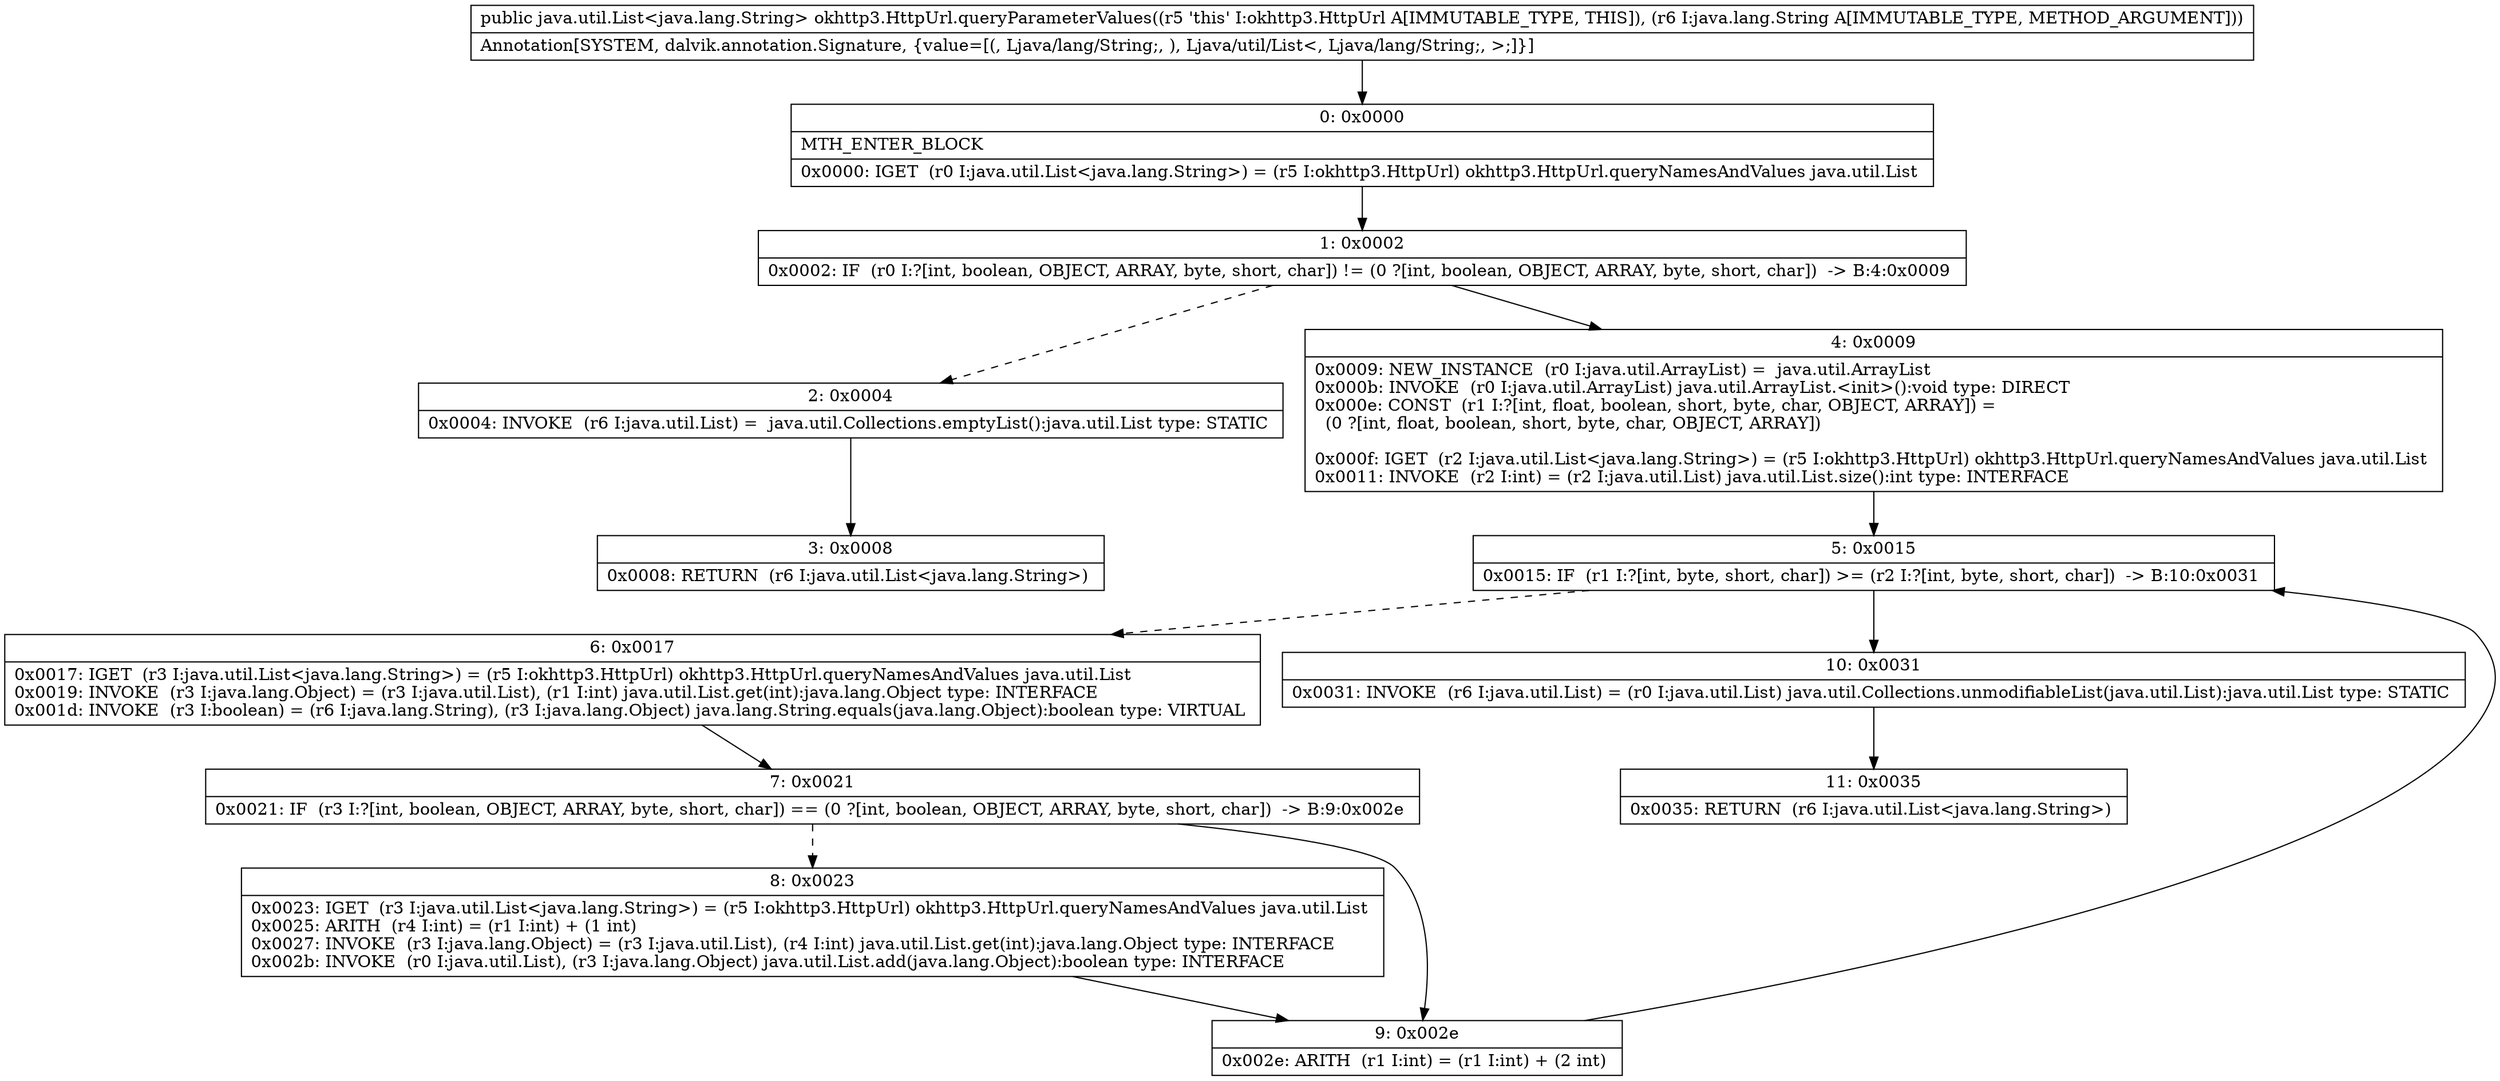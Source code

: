 digraph "CFG forokhttp3.HttpUrl.queryParameterValues(Ljava\/lang\/String;)Ljava\/util\/List;" {
Node_0 [shape=record,label="{0\:\ 0x0000|MTH_ENTER_BLOCK\l|0x0000: IGET  (r0 I:java.util.List\<java.lang.String\>) = (r5 I:okhttp3.HttpUrl) okhttp3.HttpUrl.queryNamesAndValues java.util.List \l}"];
Node_1 [shape=record,label="{1\:\ 0x0002|0x0002: IF  (r0 I:?[int, boolean, OBJECT, ARRAY, byte, short, char]) != (0 ?[int, boolean, OBJECT, ARRAY, byte, short, char])  \-\> B:4:0x0009 \l}"];
Node_2 [shape=record,label="{2\:\ 0x0004|0x0004: INVOKE  (r6 I:java.util.List) =  java.util.Collections.emptyList():java.util.List type: STATIC \l}"];
Node_3 [shape=record,label="{3\:\ 0x0008|0x0008: RETURN  (r6 I:java.util.List\<java.lang.String\>) \l}"];
Node_4 [shape=record,label="{4\:\ 0x0009|0x0009: NEW_INSTANCE  (r0 I:java.util.ArrayList) =  java.util.ArrayList \l0x000b: INVOKE  (r0 I:java.util.ArrayList) java.util.ArrayList.\<init\>():void type: DIRECT \l0x000e: CONST  (r1 I:?[int, float, boolean, short, byte, char, OBJECT, ARRAY]) = \l  (0 ?[int, float, boolean, short, byte, char, OBJECT, ARRAY])\l \l0x000f: IGET  (r2 I:java.util.List\<java.lang.String\>) = (r5 I:okhttp3.HttpUrl) okhttp3.HttpUrl.queryNamesAndValues java.util.List \l0x0011: INVOKE  (r2 I:int) = (r2 I:java.util.List) java.util.List.size():int type: INTERFACE \l}"];
Node_5 [shape=record,label="{5\:\ 0x0015|0x0015: IF  (r1 I:?[int, byte, short, char]) \>= (r2 I:?[int, byte, short, char])  \-\> B:10:0x0031 \l}"];
Node_6 [shape=record,label="{6\:\ 0x0017|0x0017: IGET  (r3 I:java.util.List\<java.lang.String\>) = (r5 I:okhttp3.HttpUrl) okhttp3.HttpUrl.queryNamesAndValues java.util.List \l0x0019: INVOKE  (r3 I:java.lang.Object) = (r3 I:java.util.List), (r1 I:int) java.util.List.get(int):java.lang.Object type: INTERFACE \l0x001d: INVOKE  (r3 I:boolean) = (r6 I:java.lang.String), (r3 I:java.lang.Object) java.lang.String.equals(java.lang.Object):boolean type: VIRTUAL \l}"];
Node_7 [shape=record,label="{7\:\ 0x0021|0x0021: IF  (r3 I:?[int, boolean, OBJECT, ARRAY, byte, short, char]) == (0 ?[int, boolean, OBJECT, ARRAY, byte, short, char])  \-\> B:9:0x002e \l}"];
Node_8 [shape=record,label="{8\:\ 0x0023|0x0023: IGET  (r3 I:java.util.List\<java.lang.String\>) = (r5 I:okhttp3.HttpUrl) okhttp3.HttpUrl.queryNamesAndValues java.util.List \l0x0025: ARITH  (r4 I:int) = (r1 I:int) + (1 int) \l0x0027: INVOKE  (r3 I:java.lang.Object) = (r3 I:java.util.List), (r4 I:int) java.util.List.get(int):java.lang.Object type: INTERFACE \l0x002b: INVOKE  (r0 I:java.util.List), (r3 I:java.lang.Object) java.util.List.add(java.lang.Object):boolean type: INTERFACE \l}"];
Node_9 [shape=record,label="{9\:\ 0x002e|0x002e: ARITH  (r1 I:int) = (r1 I:int) + (2 int) \l}"];
Node_10 [shape=record,label="{10\:\ 0x0031|0x0031: INVOKE  (r6 I:java.util.List) = (r0 I:java.util.List) java.util.Collections.unmodifiableList(java.util.List):java.util.List type: STATIC \l}"];
Node_11 [shape=record,label="{11\:\ 0x0035|0x0035: RETURN  (r6 I:java.util.List\<java.lang.String\>) \l}"];
MethodNode[shape=record,label="{public java.util.List\<java.lang.String\> okhttp3.HttpUrl.queryParameterValues((r5 'this' I:okhttp3.HttpUrl A[IMMUTABLE_TYPE, THIS]), (r6 I:java.lang.String A[IMMUTABLE_TYPE, METHOD_ARGUMENT]))  | Annotation[SYSTEM, dalvik.annotation.Signature, \{value=[(, Ljava\/lang\/String;, ), Ljava\/util\/List\<, Ljava\/lang\/String;, \>;]\}]\l}"];
MethodNode -> Node_0;
Node_0 -> Node_1;
Node_1 -> Node_2[style=dashed];
Node_1 -> Node_4;
Node_2 -> Node_3;
Node_4 -> Node_5;
Node_5 -> Node_6[style=dashed];
Node_5 -> Node_10;
Node_6 -> Node_7;
Node_7 -> Node_8[style=dashed];
Node_7 -> Node_9;
Node_8 -> Node_9;
Node_9 -> Node_5;
Node_10 -> Node_11;
}


